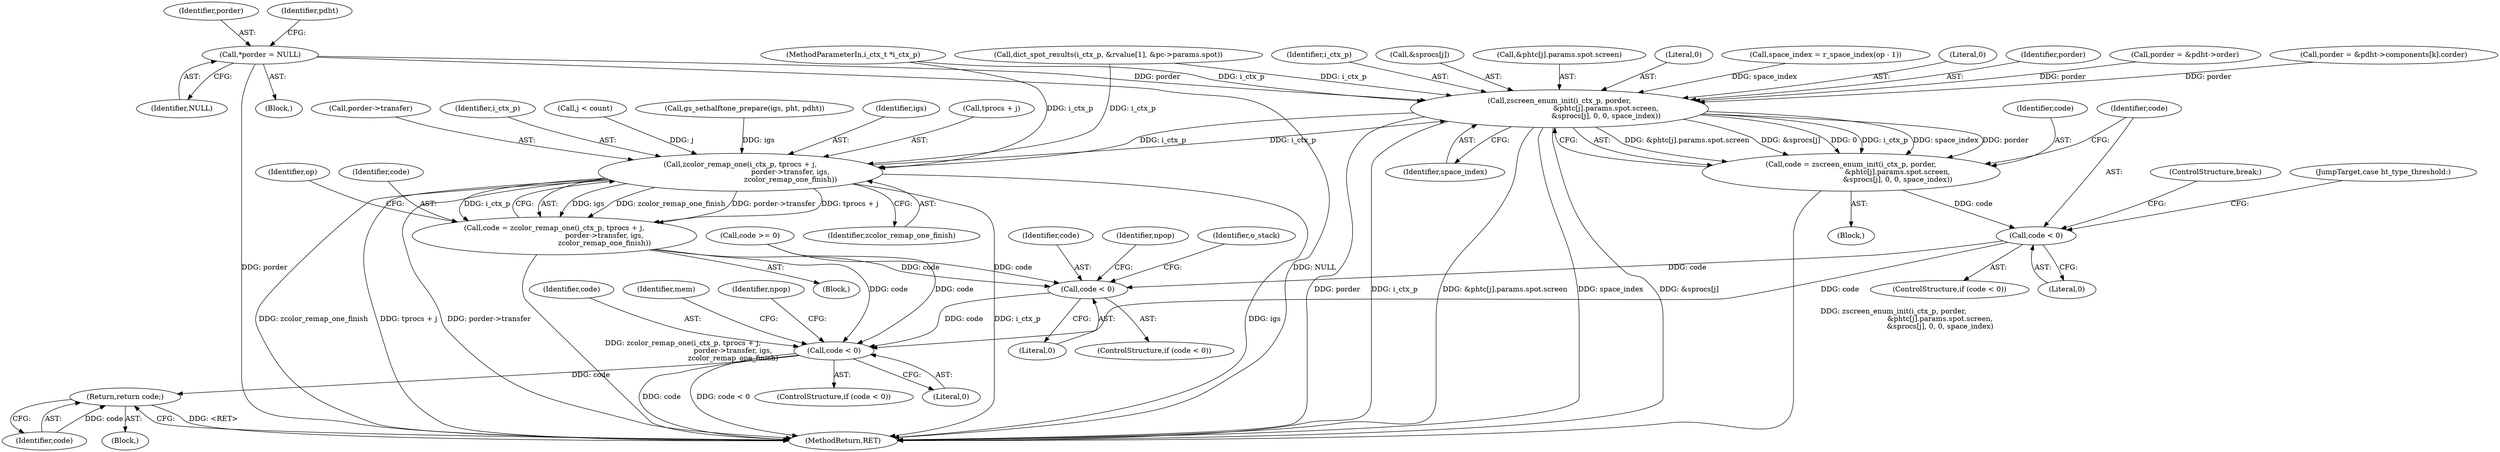 digraph "0_ghostscript_f5c7555c30393e64ec1f5ab0dfae5b55b3b3fc78@pointer" {
"1000841" [label="(Call,*porder = NULL)"];
"1000909" [label="(Call,zscreen_enum_init(i_ctx_p, porder,\n                                         &phtc[j].params.spot.screen,\n                                         &sprocs[j], 0, 0, space_index))"];
"1000907" [label="(Call,code = zscreen_enum_init(i_ctx_p, porder,\n                                         &phtc[j].params.spot.screen,\n                                         &sprocs[j], 0, 0, space_index))"];
"1000930" [label="(Call,code < 0)"];
"1000965" [label="(Call,code < 0)"];
"1000995" [label="(Call,code < 0)"];
"1001011" [label="(Return,return code;)"];
"1000949" [label="(Call,zcolor_remap_one(i_ctx_p, tprocs + j,\n                                            porder->transfer, igs,\n                                            zcolor_remap_one_finish))"];
"1000947" [label="(Call,code = zcolor_remap_one(i_ctx_p, tprocs + j,\n                                            porder->transfer, igs,\n                                            zcolor_remap_one_finish))"];
"1000960" [label="(Identifier,op)"];
"1000967" [label="(Literal,0)"];
"1000933" [label="(ControlStructure,break;)"];
"1001024" [label="(MethodReturn,RET)"];
"1000954" [label="(Call,porder->transfer)"];
"1000911" [label="(Identifier,porder)"];
"1000753" [label="(Call,dict_spot_results(i_ctx_p, &rvalue[1], &pc->params.spot))"];
"1000909" [label="(Call,zscreen_enum_init(i_ctx_p, porder,\n                                         &phtc[j].params.spot.screen,\n                                         &sprocs[j], 0, 0, space_index))"];
"1000850" [label="(Call,porder = &pdht->order)"];
"1000888" [label="(Call,porder = &pdht->components[k].corder)"];
"1000930" [label="(Call,code < 0)"];
"1000965" [label="(Call,code < 0)"];
"1000950" [label="(Identifier,i_ctx_p)"];
"1000834" [label="(Call,j < count)"];
"1000663" [label="(Call,gs_sethalftone_prepare(igs, pht, pdht))"];
"1000931" [label="(Identifier,code)"];
"1000934" [label="(JumpTarget,case ht_type_threshold:)"];
"1000995" [label="(Call,code < 0)"];
"1000843" [label="(Identifier,NULL)"];
"1000949" [label="(Call,zcolor_remap_one(i_ctx_p, tprocs + j,\n                                            porder->transfer, igs,\n                                            zcolor_remap_one_finish))"];
"1001012" [label="(Identifier,code)"];
"1000996" [label="(Identifier,code)"];
"1000966" [label="(Identifier,code)"];
"1000842" [label="(Identifier,porder)"];
"1000908" [label="(Identifier,code)"];
"1000929" [label="(ControlStructure,if (code < 0))"];
"1000847" [label="(Identifier,pdht)"];
"1000994" [label="(ControlStructure,if (code < 0))"];
"1000957" [label="(Identifier,igs)"];
"1000958" [label="(Identifier,zcolor_remap_one_finish)"];
"1000910" [label="(Identifier,i_ctx_p)"];
"1001000" [label="(Identifier,mem)"];
"1000997" [label="(Literal,0)"];
"1000998" [label="(Block,)"];
"1000928" [label="(Identifier,space_index)"];
"1000839" [label="(Block,)"];
"1000922" [label="(Call,&sprocs[j])"];
"1001011" [label="(Return,return code;)"];
"1000773" [label="(Call,code >= 0)"];
"1000942" [label="(Block,)"];
"1000964" [label="(ControlStructure,if (code < 0))"];
"1000951" [label="(Call,tprocs + j)"];
"1000912" [label="(Call,&phtc[j].params.spot.screen)"];
"1000905" [label="(Block,)"];
"1000926" [label="(Literal,0)"];
"1000185" [label="(Call,space_index = r_space_index(op - 1))"];
"1000948" [label="(Identifier,code)"];
"1000907" [label="(Call,code = zscreen_enum_init(i_ctx_p, porder,\n                                         &phtc[j].params.spot.screen,\n                                         &sprocs[j], 0, 0, space_index))"];
"1000841" [label="(Call,*porder = NULL)"];
"1000992" [label="(Identifier,npop)"];
"1001014" [label="(Identifier,npop)"];
"1000126" [label="(MethodParameterIn,i_ctx_t *i_ctx_p)"];
"1000971" [label="(Identifier,o_stack)"];
"1000927" [label="(Literal,0)"];
"1000947" [label="(Call,code = zcolor_remap_one(i_ctx_p, tprocs + j,\n                                            porder->transfer, igs,\n                                            zcolor_remap_one_finish))"];
"1000932" [label="(Literal,0)"];
"1000841" -> "1000839"  [label="AST: "];
"1000841" -> "1000843"  [label="CFG: "];
"1000842" -> "1000841"  [label="AST: "];
"1000843" -> "1000841"  [label="AST: "];
"1000847" -> "1000841"  [label="CFG: "];
"1000841" -> "1001024"  [label="DDG: NULL"];
"1000841" -> "1001024"  [label="DDG: porder"];
"1000841" -> "1000909"  [label="DDG: porder"];
"1000909" -> "1000907"  [label="AST: "];
"1000909" -> "1000928"  [label="CFG: "];
"1000910" -> "1000909"  [label="AST: "];
"1000911" -> "1000909"  [label="AST: "];
"1000912" -> "1000909"  [label="AST: "];
"1000922" -> "1000909"  [label="AST: "];
"1000926" -> "1000909"  [label="AST: "];
"1000927" -> "1000909"  [label="AST: "];
"1000928" -> "1000909"  [label="AST: "];
"1000907" -> "1000909"  [label="CFG: "];
"1000909" -> "1001024"  [label="DDG: porder"];
"1000909" -> "1001024"  [label="DDG: i_ctx_p"];
"1000909" -> "1001024"  [label="DDG: &phtc[j].params.spot.screen"];
"1000909" -> "1001024"  [label="DDG: space_index"];
"1000909" -> "1001024"  [label="DDG: &sprocs[j]"];
"1000909" -> "1000907"  [label="DDG: &phtc[j].params.spot.screen"];
"1000909" -> "1000907"  [label="DDG: &sprocs[j]"];
"1000909" -> "1000907"  [label="DDG: 0"];
"1000909" -> "1000907"  [label="DDG: i_ctx_p"];
"1000909" -> "1000907"  [label="DDG: space_index"];
"1000909" -> "1000907"  [label="DDG: porder"];
"1000949" -> "1000909"  [label="DDG: i_ctx_p"];
"1000753" -> "1000909"  [label="DDG: i_ctx_p"];
"1000126" -> "1000909"  [label="DDG: i_ctx_p"];
"1000850" -> "1000909"  [label="DDG: porder"];
"1000888" -> "1000909"  [label="DDG: porder"];
"1000185" -> "1000909"  [label="DDG: space_index"];
"1000909" -> "1000949"  [label="DDG: i_ctx_p"];
"1000907" -> "1000905"  [label="AST: "];
"1000908" -> "1000907"  [label="AST: "];
"1000931" -> "1000907"  [label="CFG: "];
"1000907" -> "1001024"  [label="DDG: zscreen_enum_init(i_ctx_p, porder,\n                                         &phtc[j].params.spot.screen,\n                                         &sprocs[j], 0, 0, space_index)"];
"1000907" -> "1000930"  [label="DDG: code"];
"1000930" -> "1000929"  [label="AST: "];
"1000930" -> "1000932"  [label="CFG: "];
"1000931" -> "1000930"  [label="AST: "];
"1000932" -> "1000930"  [label="AST: "];
"1000933" -> "1000930"  [label="CFG: "];
"1000934" -> "1000930"  [label="CFG: "];
"1000930" -> "1000965"  [label="DDG: code"];
"1000930" -> "1000995"  [label="DDG: code"];
"1000965" -> "1000964"  [label="AST: "];
"1000965" -> "1000967"  [label="CFG: "];
"1000966" -> "1000965"  [label="AST: "];
"1000967" -> "1000965"  [label="AST: "];
"1000971" -> "1000965"  [label="CFG: "];
"1000992" -> "1000965"  [label="CFG: "];
"1000947" -> "1000965"  [label="DDG: code"];
"1000773" -> "1000965"  [label="DDG: code"];
"1000965" -> "1000995"  [label="DDG: code"];
"1000995" -> "1000994"  [label="AST: "];
"1000995" -> "1000997"  [label="CFG: "];
"1000996" -> "1000995"  [label="AST: "];
"1000997" -> "1000995"  [label="AST: "];
"1001000" -> "1000995"  [label="CFG: "];
"1001014" -> "1000995"  [label="CFG: "];
"1000995" -> "1001024"  [label="DDG: code"];
"1000995" -> "1001024"  [label="DDG: code < 0"];
"1000947" -> "1000995"  [label="DDG: code"];
"1000773" -> "1000995"  [label="DDG: code"];
"1000995" -> "1001011"  [label="DDG: code"];
"1001011" -> "1000998"  [label="AST: "];
"1001011" -> "1001012"  [label="CFG: "];
"1001012" -> "1001011"  [label="AST: "];
"1001024" -> "1001011"  [label="CFG: "];
"1001011" -> "1001024"  [label="DDG: <RET>"];
"1001012" -> "1001011"  [label="DDG: code"];
"1000949" -> "1000947"  [label="AST: "];
"1000949" -> "1000958"  [label="CFG: "];
"1000950" -> "1000949"  [label="AST: "];
"1000951" -> "1000949"  [label="AST: "];
"1000954" -> "1000949"  [label="AST: "];
"1000957" -> "1000949"  [label="AST: "];
"1000958" -> "1000949"  [label="AST: "];
"1000947" -> "1000949"  [label="CFG: "];
"1000949" -> "1001024"  [label="DDG: i_ctx_p"];
"1000949" -> "1001024"  [label="DDG: igs"];
"1000949" -> "1001024"  [label="DDG: zcolor_remap_one_finish"];
"1000949" -> "1001024"  [label="DDG: tprocs + j"];
"1000949" -> "1001024"  [label="DDG: porder->transfer"];
"1000949" -> "1000947"  [label="DDG: igs"];
"1000949" -> "1000947"  [label="DDG: zcolor_remap_one_finish"];
"1000949" -> "1000947"  [label="DDG: porder->transfer"];
"1000949" -> "1000947"  [label="DDG: tprocs + j"];
"1000949" -> "1000947"  [label="DDG: i_ctx_p"];
"1000753" -> "1000949"  [label="DDG: i_ctx_p"];
"1000126" -> "1000949"  [label="DDG: i_ctx_p"];
"1000834" -> "1000949"  [label="DDG: j"];
"1000663" -> "1000949"  [label="DDG: igs"];
"1000947" -> "1000942"  [label="AST: "];
"1000948" -> "1000947"  [label="AST: "];
"1000960" -> "1000947"  [label="CFG: "];
"1000947" -> "1001024"  [label="DDG: zcolor_remap_one(i_ctx_p, tprocs + j,\n                                            porder->transfer, igs,\n                                            zcolor_remap_one_finish)"];
}
